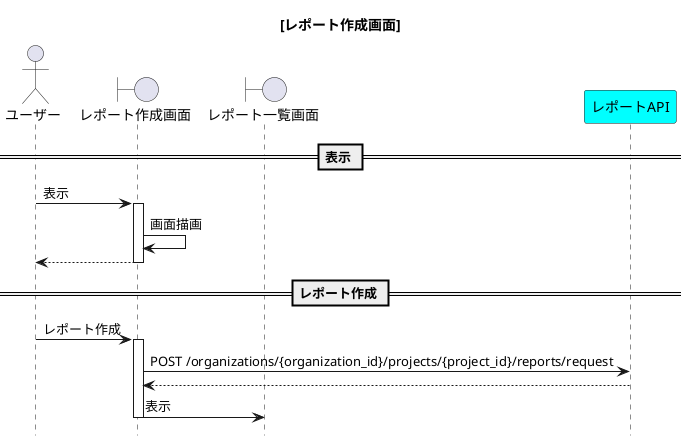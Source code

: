 @startuml{レポート作成画面.png}
title [レポート作成画面]
hide footbox

actor ユーザー as user
boundary レポート作成画面 as view_1
boundary レポート一覧画面 as view_2
participant レポートAPI as api_reports #cyan

== 表示 ==
user -> view_1:表示
activate view_1
    view_1 -> view_1 :画面描画
    view_1 --> user
deactivate view_1

== レポート作成 ==
user -> view_1 :レポート作成
activate view_1
    view_1 -> api_reports :POST /organizations/{organization_id}/projects/{project_id}/reports/request
    api_reports --> view_1
    view_1 -> view_2 :表示
deactivate view_1

@enduml
